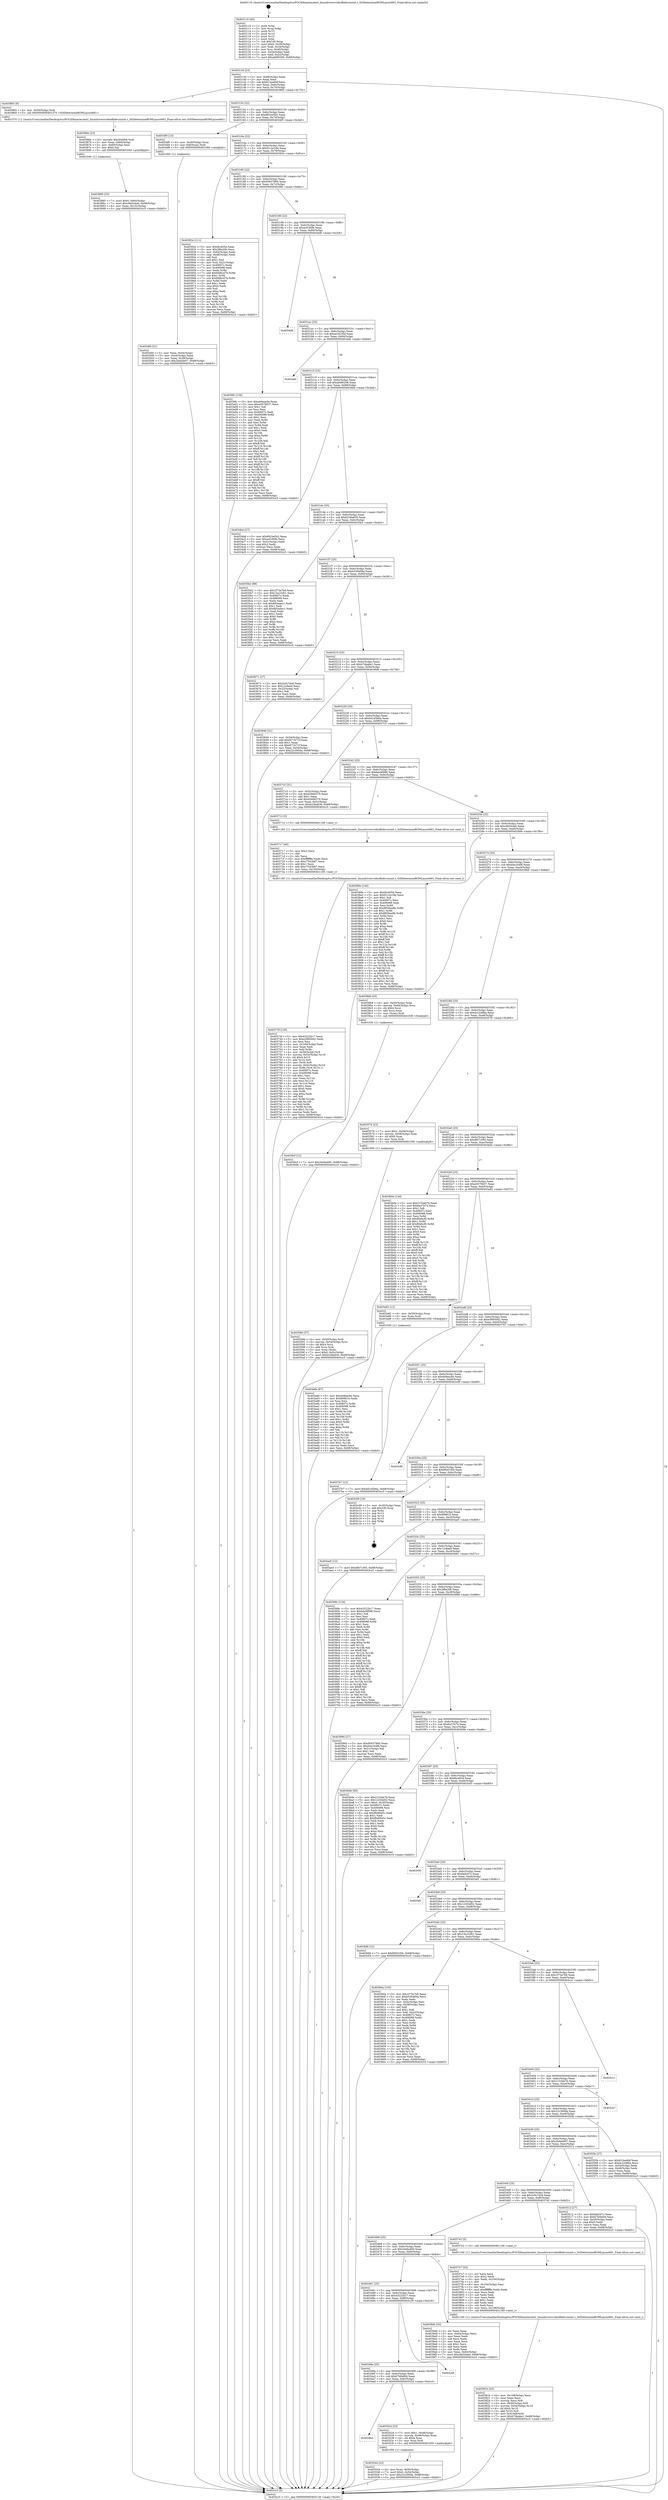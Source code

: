 digraph "0x403110" {
  label = "0x403110 (/mnt/c/Users/mathe/Desktop/tcc/POCII/binaries/extr_linuxdriversvideofbdevsisinit.c_SiSDetermineROMLayout661_Final-ollvm.out::main(0))"
  labelloc = "t"
  node[shape=record]

  Entry [label="",width=0.3,height=0.3,shape=circle,fillcolor=black,style=filled]
  "0x40313d" [label="{
     0x40313d [23]\l
     | [instrs]\l
     &nbsp;&nbsp;0x40313d \<+3\>: mov -0x68(%rbp),%eax\l
     &nbsp;&nbsp;0x403140 \<+2\>: mov %eax,%ecx\l
     &nbsp;&nbsp;0x403142 \<+6\>: sub $0x815ee6bf,%ecx\l
     &nbsp;&nbsp;0x403148 \<+3\>: mov %eax,-0x6c(%rbp)\l
     &nbsp;&nbsp;0x40314b \<+3\>: mov %ecx,-0x70(%rbp)\l
     &nbsp;&nbsp;0x40314e \<+6\>: je 0000000000403865 \<main+0x755\>\l
  }"]
  "0x403865" [label="{
     0x403865 [9]\l
     | [instrs]\l
     &nbsp;&nbsp;0x403865 \<+4\>: mov -0x50(%rbp),%rdi\l
     &nbsp;&nbsp;0x403869 \<+5\>: call 0000000000401570 \<SiSDetermineROMLayout661\>\l
     | [calls]\l
     &nbsp;&nbsp;0x401570 \{1\} (/mnt/c/Users/mathe/Desktop/tcc/POCII/binaries/extr_linuxdriversvideofbdevsisinit.c_SiSDetermineROMLayout661_Final-ollvm.out::SiSDetermineROMLayout661)\l
  }"]
  "0x403154" [label="{
     0x403154 [22]\l
     | [instrs]\l
     &nbsp;&nbsp;0x403154 \<+5\>: jmp 0000000000403159 \<main+0x49\>\l
     &nbsp;&nbsp;0x403159 \<+3\>: mov -0x6c(%rbp),%eax\l
     &nbsp;&nbsp;0x40315c \<+5\>: sub $0x891be5b2,%eax\l
     &nbsp;&nbsp;0x403161 \<+3\>: mov %eax,-0x74(%rbp)\l
     &nbsp;&nbsp;0x403164 \<+6\>: je 00000000004034f0 \<main+0x3e0\>\l
  }"]
  Exit [label="",width=0.3,height=0.3,shape=circle,fillcolor=black,style=filled,peripheries=2]
  "0x4034f0" [label="{
     0x4034f0 [13]\l
     | [instrs]\l
     &nbsp;&nbsp;0x4034f0 \<+4\>: mov -0x40(%rbp),%rax\l
     &nbsp;&nbsp;0x4034f4 \<+4\>: mov 0x8(%rax),%rdi\l
     &nbsp;&nbsp;0x4034f8 \<+5\>: call 0000000000401060 \<atoi@plt\>\l
     | [calls]\l
     &nbsp;&nbsp;0x401060 \{1\} (unknown)\l
  }"]
  "0x40316a" [label="{
     0x40316a [22]\l
     | [instrs]\l
     &nbsp;&nbsp;0x40316a \<+5\>: jmp 000000000040316f \<main+0x5f\>\l
     &nbsp;&nbsp;0x40316f \<+3\>: mov -0x6c(%rbp),%eax\l
     &nbsp;&nbsp;0x403172 \<+5\>: sub $0x91c2e18d,%eax\l
     &nbsp;&nbsp;0x403177 \<+3\>: mov %eax,-0x78(%rbp)\l
     &nbsp;&nbsp;0x40317a \<+6\>: je 000000000040392e \<main+0x81e\>\l
  }"]
  "0x403a8e" [label="{
     0x403a8e [87]\l
     | [instrs]\l
     &nbsp;&nbsp;0x403a8e \<+5\>: mov $0xeb9eac6e,%ecx\l
     &nbsp;&nbsp;0x403a93 \<+5\>: mov $0x89881b,%edx\l
     &nbsp;&nbsp;0x403a98 \<+2\>: xor %esi,%esi\l
     &nbsp;&nbsp;0x403a9a \<+8\>: mov 0x40607c,%r8d\l
     &nbsp;&nbsp;0x403aa2 \<+8\>: mov 0x406088,%r9d\l
     &nbsp;&nbsp;0x403aaa \<+3\>: sub $0x1,%esi\l
     &nbsp;&nbsp;0x403aad \<+3\>: mov %r8d,%r10d\l
     &nbsp;&nbsp;0x403ab0 \<+3\>: add %esi,%r10d\l
     &nbsp;&nbsp;0x403ab3 \<+4\>: imul %r10d,%r8d\l
     &nbsp;&nbsp;0x403ab7 \<+4\>: and $0x1,%r8d\l
     &nbsp;&nbsp;0x403abb \<+4\>: cmp $0x0,%r8d\l
     &nbsp;&nbsp;0x403abf \<+4\>: sete %r11b\l
     &nbsp;&nbsp;0x403ac3 \<+4\>: cmp $0xa,%r9d\l
     &nbsp;&nbsp;0x403ac7 \<+3\>: setl %bl\l
     &nbsp;&nbsp;0x403aca \<+3\>: mov %r11b,%r14b\l
     &nbsp;&nbsp;0x403acd \<+3\>: and %bl,%r14b\l
     &nbsp;&nbsp;0x403ad0 \<+3\>: xor %bl,%r11b\l
     &nbsp;&nbsp;0x403ad3 \<+3\>: or %r11b,%r14b\l
     &nbsp;&nbsp;0x403ad6 \<+4\>: test $0x1,%r14b\l
     &nbsp;&nbsp;0x403ada \<+3\>: cmovne %edx,%ecx\l
     &nbsp;&nbsp;0x403add \<+3\>: mov %ecx,-0x68(%rbp)\l
     &nbsp;&nbsp;0x403ae0 \<+5\>: jmp 0000000000403cc5 \<main+0xbb5\>\l
  }"]
  "0x40392e" [label="{
     0x40392e [111]\l
     | [instrs]\l
     &nbsp;&nbsp;0x40392e \<+5\>: mov $0xf4c405d,%eax\l
     &nbsp;&nbsp;0x403933 \<+5\>: mov $0x2f6e20b,%ecx\l
     &nbsp;&nbsp;0x403938 \<+3\>: mov -0x64(%rbp),%edx\l
     &nbsp;&nbsp;0x40393b \<+3\>: cmp -0x48(%rbp),%edx\l
     &nbsp;&nbsp;0x40393e \<+4\>: setl %sil\l
     &nbsp;&nbsp;0x403942 \<+4\>: and $0x1,%sil\l
     &nbsp;&nbsp;0x403946 \<+4\>: mov %sil,-0x21(%rbp)\l
     &nbsp;&nbsp;0x40394a \<+7\>: mov 0x40607c,%edx\l
     &nbsp;&nbsp;0x403951 \<+7\>: mov 0x406088,%edi\l
     &nbsp;&nbsp;0x403958 \<+3\>: mov %edx,%r8d\l
     &nbsp;&nbsp;0x40395b \<+7\>: add $0x84fbcd7b,%r8d\l
     &nbsp;&nbsp;0x403962 \<+4\>: sub $0x1,%r8d\l
     &nbsp;&nbsp;0x403966 \<+7\>: sub $0x84fbcd7b,%r8d\l
     &nbsp;&nbsp;0x40396d \<+4\>: imul %r8d,%edx\l
     &nbsp;&nbsp;0x403971 \<+3\>: and $0x1,%edx\l
     &nbsp;&nbsp;0x403974 \<+3\>: cmp $0x0,%edx\l
     &nbsp;&nbsp;0x403977 \<+4\>: sete %sil\l
     &nbsp;&nbsp;0x40397b \<+3\>: cmp $0xa,%edi\l
     &nbsp;&nbsp;0x40397e \<+4\>: setl %r9b\l
     &nbsp;&nbsp;0x403982 \<+3\>: mov %sil,%r10b\l
     &nbsp;&nbsp;0x403985 \<+3\>: and %r9b,%r10b\l
     &nbsp;&nbsp;0x403988 \<+3\>: xor %r9b,%sil\l
     &nbsp;&nbsp;0x40398b \<+3\>: or %sil,%r10b\l
     &nbsp;&nbsp;0x40398e \<+4\>: test $0x1,%r10b\l
     &nbsp;&nbsp;0x403992 \<+3\>: cmovne %ecx,%eax\l
     &nbsp;&nbsp;0x403995 \<+3\>: mov %eax,-0x68(%rbp)\l
     &nbsp;&nbsp;0x403998 \<+5\>: jmp 0000000000403cc5 \<main+0xbb5\>\l
  }"]
  "0x403180" [label="{
     0x403180 [22]\l
     | [instrs]\l
     &nbsp;&nbsp;0x403180 \<+5\>: jmp 0000000000403185 \<main+0x75\>\l
     &nbsp;&nbsp;0x403185 \<+3\>: mov -0x6c(%rbp),%eax\l
     &nbsp;&nbsp;0x403188 \<+5\>: sub $0x95637860,%eax\l
     &nbsp;&nbsp;0x40318d \<+3\>: mov %eax,-0x7c(%rbp)\l
     &nbsp;&nbsp;0x403190 \<+6\>: je 00000000004039fc \<main+0x8ec\>\l
  }"]
  "0x4039cf" [label="{
     0x4039cf [12]\l
     | [instrs]\l
     &nbsp;&nbsp;0x4039cf \<+7\>: movl $0x34e6a400,-0x68(%rbp)\l
     &nbsp;&nbsp;0x4039d6 \<+5\>: jmp 0000000000403cc5 \<main+0xbb5\>\l
  }"]
  "0x4039fc" [label="{
     0x4039fc [134]\l
     | [instrs]\l
     &nbsp;&nbsp;0x4039fc \<+5\>: mov $0xeb9eac6e,%eax\l
     &nbsp;&nbsp;0x403a01 \<+5\>: mov $0xe0578637,%ecx\l
     &nbsp;&nbsp;0x403a06 \<+2\>: mov $0x1,%dl\l
     &nbsp;&nbsp;0x403a08 \<+2\>: xor %esi,%esi\l
     &nbsp;&nbsp;0x403a0a \<+7\>: mov 0x40607c,%edi\l
     &nbsp;&nbsp;0x403a11 \<+8\>: mov 0x406088,%r8d\l
     &nbsp;&nbsp;0x403a19 \<+3\>: sub $0x1,%esi\l
     &nbsp;&nbsp;0x403a1c \<+3\>: mov %edi,%r9d\l
     &nbsp;&nbsp;0x403a1f \<+3\>: add %esi,%r9d\l
     &nbsp;&nbsp;0x403a22 \<+4\>: imul %r9d,%edi\l
     &nbsp;&nbsp;0x403a26 \<+3\>: and $0x1,%edi\l
     &nbsp;&nbsp;0x403a29 \<+3\>: cmp $0x0,%edi\l
     &nbsp;&nbsp;0x403a2c \<+4\>: sete %r10b\l
     &nbsp;&nbsp;0x403a30 \<+4\>: cmp $0xa,%r8d\l
     &nbsp;&nbsp;0x403a34 \<+4\>: setl %r11b\l
     &nbsp;&nbsp;0x403a38 \<+3\>: mov %r10b,%bl\l
     &nbsp;&nbsp;0x403a3b \<+3\>: xor $0xff,%bl\l
     &nbsp;&nbsp;0x403a3e \<+3\>: mov %r11b,%r14b\l
     &nbsp;&nbsp;0x403a41 \<+4\>: xor $0xff,%r14b\l
     &nbsp;&nbsp;0x403a45 \<+3\>: xor $0x1,%dl\l
     &nbsp;&nbsp;0x403a48 \<+3\>: mov %bl,%r15b\l
     &nbsp;&nbsp;0x403a4b \<+4\>: and $0xff,%r15b\l
     &nbsp;&nbsp;0x403a4f \<+3\>: and %dl,%r10b\l
     &nbsp;&nbsp;0x403a52 \<+3\>: mov %r14b,%r12b\l
     &nbsp;&nbsp;0x403a55 \<+4\>: and $0xff,%r12b\l
     &nbsp;&nbsp;0x403a59 \<+3\>: and %dl,%r11b\l
     &nbsp;&nbsp;0x403a5c \<+3\>: or %r10b,%r15b\l
     &nbsp;&nbsp;0x403a5f \<+3\>: or %r11b,%r12b\l
     &nbsp;&nbsp;0x403a62 \<+3\>: xor %r12b,%r15b\l
     &nbsp;&nbsp;0x403a65 \<+3\>: or %r14b,%bl\l
     &nbsp;&nbsp;0x403a68 \<+3\>: xor $0xff,%bl\l
     &nbsp;&nbsp;0x403a6b \<+3\>: or $0x1,%dl\l
     &nbsp;&nbsp;0x403a6e \<+2\>: and %dl,%bl\l
     &nbsp;&nbsp;0x403a70 \<+3\>: or %bl,%r15b\l
     &nbsp;&nbsp;0x403a73 \<+4\>: test $0x1,%r15b\l
     &nbsp;&nbsp;0x403a77 \<+3\>: cmovne %ecx,%eax\l
     &nbsp;&nbsp;0x403a7a \<+3\>: mov %eax,-0x68(%rbp)\l
     &nbsp;&nbsp;0x403a7d \<+5\>: jmp 0000000000403cc5 \<main+0xbb5\>\l
  }"]
  "0x403196" [label="{
     0x403196 [22]\l
     | [instrs]\l
     &nbsp;&nbsp;0x403196 \<+5\>: jmp 000000000040319b \<main+0x8b\>\l
     &nbsp;&nbsp;0x40319b \<+3\>: mov -0x6c(%rbp),%eax\l
     &nbsp;&nbsp;0x40319e \<+5\>: sub $0xacf180fe,%eax\l
     &nbsp;&nbsp;0x4031a3 \<+3\>: mov %eax,-0x80(%rbp)\l
     &nbsp;&nbsp;0x4031a6 \<+6\>: je 00000000004034d8 \<main+0x3c8\>\l
  }"]
  "0x403885" [label="{
     0x403885 [25]\l
     | [instrs]\l
     &nbsp;&nbsp;0x403885 \<+7\>: movl $0x0,-0x64(%rbp)\l
     &nbsp;&nbsp;0x40388c \<+7\>: movl $0xc6b544a0,-0x68(%rbp)\l
     &nbsp;&nbsp;0x403893 \<+6\>: mov %eax,-0x10c(%rbp)\l
     &nbsp;&nbsp;0x403899 \<+5\>: jmp 0000000000403cc5 \<main+0xbb5\>\l
  }"]
  "0x4034d8" [label="{
     0x4034d8\l
  }", style=dashed]
  "0x4031ac" [label="{
     0x4031ac [25]\l
     | [instrs]\l
     &nbsp;&nbsp;0x4031ac \<+5\>: jmp 00000000004031b1 \<main+0xa1\>\l
     &nbsp;&nbsp;0x4031b1 \<+3\>: mov -0x6c(%rbp),%eax\l
     &nbsp;&nbsp;0x4031b4 \<+5\>: sub $0xae3525bf,%eax\l
     &nbsp;&nbsp;0x4031b9 \<+6\>: mov %eax,-0x84(%rbp)\l
     &nbsp;&nbsp;0x4031bf \<+6\>: je 0000000000403afd \<main+0x9ed\>\l
  }"]
  "0x40386e" [label="{
     0x40386e [23]\l
     | [instrs]\l
     &nbsp;&nbsp;0x40386e \<+10\>: movabs $0x4040b6,%rdi\l
     &nbsp;&nbsp;0x403878 \<+3\>: mov %eax,-0x60(%rbp)\l
     &nbsp;&nbsp;0x40387b \<+3\>: mov -0x60(%rbp),%esi\l
     &nbsp;&nbsp;0x40387e \<+2\>: mov $0x0,%al\l
     &nbsp;&nbsp;0x403880 \<+5\>: call 0000000000401040 \<printf@plt\>\l
     | [calls]\l
     &nbsp;&nbsp;0x401040 \{1\} (unknown)\l
  }"]
  "0x403afd" [label="{
     0x403afd\l
  }", style=dashed]
  "0x4031c5" [label="{
     0x4031c5 [25]\l
     | [instrs]\l
     &nbsp;&nbsp;0x4031c5 \<+5\>: jmp 00000000004031ca \<main+0xba\>\l
     &nbsp;&nbsp;0x4031ca \<+3\>: mov -0x6c(%rbp),%eax\l
     &nbsp;&nbsp;0x4031cd \<+5\>: sub $0xaf490206,%eax\l
     &nbsp;&nbsp;0x4031d2 \<+6\>: mov %eax,-0x88(%rbp)\l
     &nbsp;&nbsp;0x4031d8 \<+6\>: je 00000000004034bd \<main+0x3ad\>\l
  }"]
  "0x40381b" [label="{
     0x40381b [43]\l
     | [instrs]\l
     &nbsp;&nbsp;0x40381b \<+6\>: mov -0x108(%rbp),%ecx\l
     &nbsp;&nbsp;0x403821 \<+3\>: imul %eax,%ecx\l
     &nbsp;&nbsp;0x403824 \<+3\>: movslq %ecx,%r8\l
     &nbsp;&nbsp;0x403827 \<+4\>: mov -0x50(%rbp),%r9\l
     &nbsp;&nbsp;0x40382b \<+4\>: movslq -0x54(%rbp),%r10\l
     &nbsp;&nbsp;0x40382f \<+4\>: shl $0x4,%r10\l
     &nbsp;&nbsp;0x403833 \<+3\>: add %r10,%r9\l
     &nbsp;&nbsp;0x403836 \<+4\>: mov %r8,0x8(%r9)\l
     &nbsp;&nbsp;0x40383a \<+7\>: movl $0xb74babe1,-0x68(%rbp)\l
     &nbsp;&nbsp;0x403841 \<+5\>: jmp 0000000000403cc5 \<main+0xbb5\>\l
  }"]
  "0x4034bd" [label="{
     0x4034bd [27]\l
     | [instrs]\l
     &nbsp;&nbsp;0x4034bd \<+5\>: mov $0x891be5b2,%eax\l
     &nbsp;&nbsp;0x4034c2 \<+5\>: mov $0xacf180fe,%ecx\l
     &nbsp;&nbsp;0x4034c7 \<+3\>: mov -0x2c(%rbp),%edx\l
     &nbsp;&nbsp;0x4034ca \<+3\>: cmp $0x2,%edx\l
     &nbsp;&nbsp;0x4034cd \<+3\>: cmovne %ecx,%eax\l
     &nbsp;&nbsp;0x4034d0 \<+3\>: mov %eax,-0x68(%rbp)\l
     &nbsp;&nbsp;0x4034d3 \<+5\>: jmp 0000000000403cc5 \<main+0xbb5\>\l
  }"]
  "0x4031de" [label="{
     0x4031de [25]\l
     | [instrs]\l
     &nbsp;&nbsp;0x4031de \<+5\>: jmp 00000000004031e3 \<main+0xd3\>\l
     &nbsp;&nbsp;0x4031e3 \<+3\>: mov -0x6c(%rbp),%eax\l
     &nbsp;&nbsp;0x4031e6 \<+5\>: sub $0xb236a630,%eax\l
     &nbsp;&nbsp;0x4031eb \<+6\>: mov %eax,-0x8c(%rbp)\l
     &nbsp;&nbsp;0x4031f1 \<+6\>: je 00000000004035b2 \<main+0x4a2\>\l
  }"]
  "0x403cc5" [label="{
     0x403cc5 [5]\l
     | [instrs]\l
     &nbsp;&nbsp;0x403cc5 \<+5\>: jmp 000000000040313d \<main+0x2d\>\l
  }"]
  "0x403110" [label="{
     0x403110 [45]\l
     | [instrs]\l
     &nbsp;&nbsp;0x403110 \<+1\>: push %rbp\l
     &nbsp;&nbsp;0x403111 \<+3\>: mov %rsp,%rbp\l
     &nbsp;&nbsp;0x403114 \<+2\>: push %r15\l
     &nbsp;&nbsp;0x403116 \<+2\>: push %r14\l
     &nbsp;&nbsp;0x403118 \<+2\>: push %r12\l
     &nbsp;&nbsp;0x40311a \<+1\>: push %rbx\l
     &nbsp;&nbsp;0x40311b \<+7\>: sub $0x100,%rsp\l
     &nbsp;&nbsp;0x403122 \<+7\>: movl $0x0,-0x30(%rbp)\l
     &nbsp;&nbsp;0x403129 \<+3\>: mov %edi,-0x34(%rbp)\l
     &nbsp;&nbsp;0x40312c \<+4\>: mov %rsi,-0x40(%rbp)\l
     &nbsp;&nbsp;0x403130 \<+3\>: mov -0x34(%rbp),%edi\l
     &nbsp;&nbsp;0x403133 \<+3\>: mov %edi,-0x2c(%rbp)\l
     &nbsp;&nbsp;0x403136 \<+7\>: movl $0xaf490206,-0x68(%rbp)\l
  }"]
  "0x4034fd" [label="{
     0x4034fd [21]\l
     | [instrs]\l
     &nbsp;&nbsp;0x4034fd \<+3\>: mov %eax,-0x44(%rbp)\l
     &nbsp;&nbsp;0x403500 \<+3\>: mov -0x44(%rbp),%eax\l
     &nbsp;&nbsp;0x403503 \<+3\>: mov %eax,-0x28(%rbp)\l
     &nbsp;&nbsp;0x403506 \<+7\>: movl $0x2bda4b07,-0x68(%rbp)\l
     &nbsp;&nbsp;0x40350d \<+5\>: jmp 0000000000403cc5 \<main+0xbb5\>\l
  }"]
  "0x4037e7" [label="{
     0x4037e7 [52]\l
     | [instrs]\l
     &nbsp;&nbsp;0x4037e7 \<+2\>: xor %ecx,%ecx\l
     &nbsp;&nbsp;0x4037e9 \<+5\>: mov $0x2,%edx\l
     &nbsp;&nbsp;0x4037ee \<+6\>: mov %edx,-0x104(%rbp)\l
     &nbsp;&nbsp;0x4037f4 \<+1\>: cltd\l
     &nbsp;&nbsp;0x4037f5 \<+6\>: mov -0x104(%rbp),%esi\l
     &nbsp;&nbsp;0x4037fb \<+2\>: idiv %esi\l
     &nbsp;&nbsp;0x4037fd \<+6\>: imul $0xfffffffe,%edx,%edx\l
     &nbsp;&nbsp;0x403803 \<+2\>: mov %ecx,%edi\l
     &nbsp;&nbsp;0x403805 \<+2\>: sub %edx,%edi\l
     &nbsp;&nbsp;0x403807 \<+2\>: mov %ecx,%edx\l
     &nbsp;&nbsp;0x403809 \<+3\>: sub $0x1,%edx\l
     &nbsp;&nbsp;0x40380c \<+2\>: add %edx,%edi\l
     &nbsp;&nbsp;0x40380e \<+2\>: sub %edi,%ecx\l
     &nbsp;&nbsp;0x403810 \<+6\>: mov %ecx,-0x108(%rbp)\l
     &nbsp;&nbsp;0x403816 \<+5\>: call 0000000000401160 \<next_i\>\l
     | [calls]\l
     &nbsp;&nbsp;0x401160 \{1\} (/mnt/c/Users/mathe/Desktop/tcc/POCII/binaries/extr_linuxdriversvideofbdevsisinit.c_SiSDetermineROMLayout661_Final-ollvm.out::next_i)\l
  }"]
  "0x4035b2" [label="{
     0x4035b2 [88]\l
     | [instrs]\l
     &nbsp;&nbsp;0x4035b2 \<+5\>: mov $0x1f73a7b9,%eax\l
     &nbsp;&nbsp;0x4035b7 \<+5\>: mov $0x15a103b1,%ecx\l
     &nbsp;&nbsp;0x4035bc \<+7\>: mov 0x40607c,%edx\l
     &nbsp;&nbsp;0x4035c3 \<+7\>: mov 0x406088,%esi\l
     &nbsp;&nbsp;0x4035ca \<+2\>: mov %edx,%edi\l
     &nbsp;&nbsp;0x4035cc \<+6\>: sub $0x8d3adec1,%edi\l
     &nbsp;&nbsp;0x4035d2 \<+3\>: sub $0x1,%edi\l
     &nbsp;&nbsp;0x4035d5 \<+6\>: add $0x8d3adec1,%edi\l
     &nbsp;&nbsp;0x4035db \<+3\>: imul %edi,%edx\l
     &nbsp;&nbsp;0x4035de \<+3\>: and $0x1,%edx\l
     &nbsp;&nbsp;0x4035e1 \<+3\>: cmp $0x0,%edx\l
     &nbsp;&nbsp;0x4035e4 \<+4\>: sete %r8b\l
     &nbsp;&nbsp;0x4035e8 \<+3\>: cmp $0xa,%esi\l
     &nbsp;&nbsp;0x4035eb \<+4\>: setl %r9b\l
     &nbsp;&nbsp;0x4035ef \<+3\>: mov %r8b,%r10b\l
     &nbsp;&nbsp;0x4035f2 \<+3\>: and %r9b,%r10b\l
     &nbsp;&nbsp;0x4035f5 \<+3\>: xor %r9b,%r8b\l
     &nbsp;&nbsp;0x4035f8 \<+3\>: or %r8b,%r10b\l
     &nbsp;&nbsp;0x4035fb \<+4\>: test $0x1,%r10b\l
     &nbsp;&nbsp;0x4035ff \<+3\>: cmovne %ecx,%eax\l
     &nbsp;&nbsp;0x403602 \<+3\>: mov %eax,-0x68(%rbp)\l
     &nbsp;&nbsp;0x403605 \<+5\>: jmp 0000000000403cc5 \<main+0xbb5\>\l
  }"]
  "0x4031f7" [label="{
     0x4031f7 [25]\l
     | [instrs]\l
     &nbsp;&nbsp;0x4031f7 \<+5\>: jmp 00000000004031fc \<main+0xec\>\l
     &nbsp;&nbsp;0x4031fc \<+3\>: mov -0x6c(%rbp),%eax\l
     &nbsp;&nbsp;0x4031ff \<+5\>: sub $0xb539469a,%eax\l
     &nbsp;&nbsp;0x403204 \<+6\>: mov %eax,-0x90(%rbp)\l
     &nbsp;&nbsp;0x40320a \<+6\>: je 0000000000403671 \<main+0x561\>\l
  }"]
  "0x40373f" [label="{
     0x40373f [120]\l
     | [instrs]\l
     &nbsp;&nbsp;0x40373f \<+5\>: mov $0x43222b17,%ecx\l
     &nbsp;&nbsp;0x403744 \<+5\>: mov $0xe39930d2,%edx\l
     &nbsp;&nbsp;0x403749 \<+2\>: xor %esi,%esi\l
     &nbsp;&nbsp;0x40374b \<+6\>: mov -0x100(%rbp),%edi\l
     &nbsp;&nbsp;0x403751 \<+3\>: imul %eax,%edi\l
     &nbsp;&nbsp;0x403754 \<+3\>: mov %dil,%r8b\l
     &nbsp;&nbsp;0x403757 \<+4\>: mov -0x50(%rbp),%r9\l
     &nbsp;&nbsp;0x40375b \<+4\>: movslq -0x54(%rbp),%r10\l
     &nbsp;&nbsp;0x40375f \<+4\>: shl $0x4,%r10\l
     &nbsp;&nbsp;0x403763 \<+3\>: add %r10,%r9\l
     &nbsp;&nbsp;0x403766 \<+3\>: mov (%r9),%r9\l
     &nbsp;&nbsp;0x403769 \<+4\>: movslq -0x5c(%rbp),%r10\l
     &nbsp;&nbsp;0x40376d \<+4\>: mov %r8b,(%r9,%r10,1)\l
     &nbsp;&nbsp;0x403771 \<+7\>: mov 0x40607c,%eax\l
     &nbsp;&nbsp;0x403778 \<+7\>: mov 0x406088,%edi\l
     &nbsp;&nbsp;0x40377f \<+3\>: sub $0x1,%esi\l
     &nbsp;&nbsp;0x403782 \<+3\>: mov %eax,%r11d\l
     &nbsp;&nbsp;0x403785 \<+3\>: add %esi,%r11d\l
     &nbsp;&nbsp;0x403788 \<+4\>: imul %r11d,%eax\l
     &nbsp;&nbsp;0x40378c \<+3\>: and $0x1,%eax\l
     &nbsp;&nbsp;0x40378f \<+3\>: cmp $0x0,%eax\l
     &nbsp;&nbsp;0x403792 \<+4\>: sete %r8b\l
     &nbsp;&nbsp;0x403796 \<+3\>: cmp $0xa,%edi\l
     &nbsp;&nbsp;0x403799 \<+3\>: setl %bl\l
     &nbsp;&nbsp;0x40379c \<+3\>: mov %r8b,%r14b\l
     &nbsp;&nbsp;0x40379f \<+3\>: and %bl,%r14b\l
     &nbsp;&nbsp;0x4037a2 \<+3\>: xor %bl,%r8b\l
     &nbsp;&nbsp;0x4037a5 \<+3\>: or %r8b,%r14b\l
     &nbsp;&nbsp;0x4037a8 \<+4\>: test $0x1,%r14b\l
     &nbsp;&nbsp;0x4037ac \<+3\>: cmovne %edx,%ecx\l
     &nbsp;&nbsp;0x4037af \<+3\>: mov %ecx,-0x68(%rbp)\l
     &nbsp;&nbsp;0x4037b2 \<+5\>: jmp 0000000000403cc5 \<main+0xbb5\>\l
  }"]
  "0x403671" [label="{
     0x403671 [27]\l
     | [instrs]\l
     &nbsp;&nbsp;0x403671 \<+5\>: mov $0x2c0c7dc6,%eax\l
     &nbsp;&nbsp;0x403676 \<+5\>: mov $0x12c8ea0,%ecx\l
     &nbsp;&nbsp;0x40367b \<+3\>: mov -0x22(%rbp),%dl\l
     &nbsp;&nbsp;0x40367e \<+3\>: test $0x1,%dl\l
     &nbsp;&nbsp;0x403681 \<+3\>: cmovne %ecx,%eax\l
     &nbsp;&nbsp;0x403684 \<+3\>: mov %eax,-0x68(%rbp)\l
     &nbsp;&nbsp;0x403687 \<+5\>: jmp 0000000000403cc5 \<main+0xbb5\>\l
  }"]
  "0x403210" [label="{
     0x403210 [25]\l
     | [instrs]\l
     &nbsp;&nbsp;0x403210 \<+5\>: jmp 0000000000403215 \<main+0x105\>\l
     &nbsp;&nbsp;0x403215 \<+3\>: mov -0x6c(%rbp),%eax\l
     &nbsp;&nbsp;0x403218 \<+5\>: sub $0xb74babe1,%eax\l
     &nbsp;&nbsp;0x40321d \<+6\>: mov %eax,-0x94(%rbp)\l
     &nbsp;&nbsp;0x403223 \<+6\>: je 0000000000403846 \<main+0x736\>\l
  }"]
  "0x403717" [label="{
     0x403717 [40]\l
     | [instrs]\l
     &nbsp;&nbsp;0x403717 \<+5\>: mov $0x2,%ecx\l
     &nbsp;&nbsp;0x40371c \<+1\>: cltd\l
     &nbsp;&nbsp;0x40371d \<+2\>: idiv %ecx\l
     &nbsp;&nbsp;0x40371f \<+6\>: imul $0xfffffffe,%edx,%ecx\l
     &nbsp;&nbsp;0x403725 \<+6\>: sub $0xc7543b87,%ecx\l
     &nbsp;&nbsp;0x40372b \<+3\>: add $0x1,%ecx\l
     &nbsp;&nbsp;0x40372e \<+6\>: add $0xc7543b87,%ecx\l
     &nbsp;&nbsp;0x403734 \<+6\>: mov %ecx,-0x100(%rbp)\l
     &nbsp;&nbsp;0x40373a \<+5\>: call 0000000000401160 \<next_i\>\l
     | [calls]\l
     &nbsp;&nbsp;0x401160 \{1\} (/mnt/c/Users/mathe/Desktop/tcc/POCII/binaries/extr_linuxdriversvideofbdevsisinit.c_SiSDetermineROMLayout661_Final-ollvm.out::next_i)\l
  }"]
  "0x403846" [label="{
     0x403846 [31]\l
     | [instrs]\l
     &nbsp;&nbsp;0x403846 \<+3\>: mov -0x54(%rbp),%eax\l
     &nbsp;&nbsp;0x403849 \<+5\>: add $0xf471b71f,%eax\l
     &nbsp;&nbsp;0x40384e \<+3\>: add $0x1,%eax\l
     &nbsp;&nbsp;0x403851 \<+5\>: sub $0xf471b71f,%eax\l
     &nbsp;&nbsp;0x403856 \<+3\>: mov %eax,-0x54(%rbp)\l
     &nbsp;&nbsp;0x403859 \<+7\>: movl $0x22c300da,-0x68(%rbp)\l
     &nbsp;&nbsp;0x403860 \<+5\>: jmp 0000000000403cc5 \<main+0xbb5\>\l
  }"]
  "0x403229" [label="{
     0x403229 [25]\l
     | [instrs]\l
     &nbsp;&nbsp;0x403229 \<+5\>: jmp 000000000040322e \<main+0x11e\>\l
     &nbsp;&nbsp;0x40322e \<+3\>: mov -0x6c(%rbp),%eax\l
     &nbsp;&nbsp;0x403231 \<+5\>: sub $0xbd1d5b6a,%eax\l
     &nbsp;&nbsp;0x403236 \<+6\>: mov %eax,-0x98(%rbp)\l
     &nbsp;&nbsp;0x40323c \<+6\>: je 00000000004037c3 \<main+0x6b3\>\l
  }"]
  "0x40358d" [label="{
     0x40358d [37]\l
     | [instrs]\l
     &nbsp;&nbsp;0x40358d \<+4\>: mov -0x50(%rbp),%rdi\l
     &nbsp;&nbsp;0x403591 \<+4\>: movslq -0x54(%rbp),%rcx\l
     &nbsp;&nbsp;0x403595 \<+4\>: shl $0x4,%rcx\l
     &nbsp;&nbsp;0x403599 \<+3\>: add %rcx,%rdi\l
     &nbsp;&nbsp;0x40359c \<+3\>: mov %rax,(%rdi)\l
     &nbsp;&nbsp;0x40359f \<+7\>: movl $0x0,-0x5c(%rbp)\l
     &nbsp;&nbsp;0x4035a6 \<+7\>: movl $0xb236a630,-0x68(%rbp)\l
     &nbsp;&nbsp;0x4035ad \<+5\>: jmp 0000000000403cc5 \<main+0xbb5\>\l
  }"]
  "0x4037c3" [label="{
     0x4037c3 [31]\l
     | [instrs]\l
     &nbsp;&nbsp;0x4037c3 \<+3\>: mov -0x5c(%rbp),%eax\l
     &nbsp;&nbsp;0x4037c6 \<+5\>: sub $0xd2686379,%eax\l
     &nbsp;&nbsp;0x4037cb \<+3\>: add $0x1,%eax\l
     &nbsp;&nbsp;0x4037ce \<+5\>: add $0xd2686379,%eax\l
     &nbsp;&nbsp;0x4037d3 \<+3\>: mov %eax,-0x5c(%rbp)\l
     &nbsp;&nbsp;0x4037d6 \<+7\>: movl $0xb236a630,-0x68(%rbp)\l
     &nbsp;&nbsp;0x4037dd \<+5\>: jmp 0000000000403cc5 \<main+0xbb5\>\l
  }"]
  "0x403242" [label="{
     0x403242 [25]\l
     | [instrs]\l
     &nbsp;&nbsp;0x403242 \<+5\>: jmp 0000000000403247 \<main+0x137\>\l
     &nbsp;&nbsp;0x403247 \<+3\>: mov -0x6c(%rbp),%eax\l
     &nbsp;&nbsp;0x40324a \<+5\>: sub $0xbdc6f096,%eax\l
     &nbsp;&nbsp;0x40324f \<+6\>: mov %eax,-0x9c(%rbp)\l
     &nbsp;&nbsp;0x403255 \<+6\>: je 0000000000403712 \<main+0x602\>\l
  }"]
  "0x403544" [label="{
     0x403544 [23]\l
     | [instrs]\l
     &nbsp;&nbsp;0x403544 \<+4\>: mov %rax,-0x50(%rbp)\l
     &nbsp;&nbsp;0x403548 \<+7\>: movl $0x0,-0x54(%rbp)\l
     &nbsp;&nbsp;0x40354f \<+7\>: movl $0x22c300da,-0x68(%rbp)\l
     &nbsp;&nbsp;0x403556 \<+5\>: jmp 0000000000403cc5 \<main+0xbb5\>\l
  }"]
  "0x403712" [label="{
     0x403712 [5]\l
     | [instrs]\l
     &nbsp;&nbsp;0x403712 \<+5\>: call 0000000000401160 \<next_i\>\l
     | [calls]\l
     &nbsp;&nbsp;0x401160 \{1\} (/mnt/c/Users/mathe/Desktop/tcc/POCII/binaries/extr_linuxdriversvideofbdevsisinit.c_SiSDetermineROMLayout661_Final-ollvm.out::next_i)\l
  }"]
  "0x40325b" [label="{
     0x40325b [25]\l
     | [instrs]\l
     &nbsp;&nbsp;0x40325b \<+5\>: jmp 0000000000403260 \<main+0x150\>\l
     &nbsp;&nbsp;0x403260 \<+3\>: mov -0x6c(%rbp),%eax\l
     &nbsp;&nbsp;0x403263 \<+5\>: sub $0xc6b544a0,%eax\l
     &nbsp;&nbsp;0x403268 \<+6\>: mov %eax,-0xa0(%rbp)\l
     &nbsp;&nbsp;0x40326e \<+6\>: je 000000000040389e \<main+0x78e\>\l
  }"]
  "0x4034b3" [label="{
     0x4034b3\l
  }", style=dashed]
  "0x40389e" [label="{
     0x40389e [144]\l
     | [instrs]\l
     &nbsp;&nbsp;0x40389e \<+5\>: mov $0xf4c405d,%eax\l
     &nbsp;&nbsp;0x4038a3 \<+5\>: mov $0x91c2e18d,%ecx\l
     &nbsp;&nbsp;0x4038a8 \<+2\>: mov $0x1,%dl\l
     &nbsp;&nbsp;0x4038aa \<+7\>: mov 0x40607c,%esi\l
     &nbsp;&nbsp;0x4038b1 \<+7\>: mov 0x406088,%edi\l
     &nbsp;&nbsp;0x4038b8 \<+3\>: mov %esi,%r8d\l
     &nbsp;&nbsp;0x4038bb \<+7\>: add $0x8856ae8b,%r8d\l
     &nbsp;&nbsp;0x4038c2 \<+4\>: sub $0x1,%r8d\l
     &nbsp;&nbsp;0x4038c6 \<+7\>: sub $0x8856ae8b,%r8d\l
     &nbsp;&nbsp;0x4038cd \<+4\>: imul %r8d,%esi\l
     &nbsp;&nbsp;0x4038d1 \<+3\>: and $0x1,%esi\l
     &nbsp;&nbsp;0x4038d4 \<+3\>: cmp $0x0,%esi\l
     &nbsp;&nbsp;0x4038d7 \<+4\>: sete %r9b\l
     &nbsp;&nbsp;0x4038db \<+3\>: cmp $0xa,%edi\l
     &nbsp;&nbsp;0x4038de \<+4\>: setl %r10b\l
     &nbsp;&nbsp;0x4038e2 \<+3\>: mov %r9b,%r11b\l
     &nbsp;&nbsp;0x4038e5 \<+4\>: xor $0xff,%r11b\l
     &nbsp;&nbsp;0x4038e9 \<+3\>: mov %r10b,%bl\l
     &nbsp;&nbsp;0x4038ec \<+3\>: xor $0xff,%bl\l
     &nbsp;&nbsp;0x4038ef \<+3\>: xor $0x1,%dl\l
     &nbsp;&nbsp;0x4038f2 \<+3\>: mov %r11b,%r14b\l
     &nbsp;&nbsp;0x4038f5 \<+4\>: and $0xff,%r14b\l
     &nbsp;&nbsp;0x4038f9 \<+3\>: and %dl,%r9b\l
     &nbsp;&nbsp;0x4038fc \<+3\>: mov %bl,%r15b\l
     &nbsp;&nbsp;0x4038ff \<+4\>: and $0xff,%r15b\l
     &nbsp;&nbsp;0x403903 \<+3\>: and %dl,%r10b\l
     &nbsp;&nbsp;0x403906 \<+3\>: or %r9b,%r14b\l
     &nbsp;&nbsp;0x403909 \<+3\>: or %r10b,%r15b\l
     &nbsp;&nbsp;0x40390c \<+3\>: xor %r15b,%r14b\l
     &nbsp;&nbsp;0x40390f \<+3\>: or %bl,%r11b\l
     &nbsp;&nbsp;0x403912 \<+4\>: xor $0xff,%r11b\l
     &nbsp;&nbsp;0x403916 \<+3\>: or $0x1,%dl\l
     &nbsp;&nbsp;0x403919 \<+3\>: and %dl,%r11b\l
     &nbsp;&nbsp;0x40391c \<+3\>: or %r11b,%r14b\l
     &nbsp;&nbsp;0x40391f \<+4\>: test $0x1,%r14b\l
     &nbsp;&nbsp;0x403923 \<+3\>: cmovne %ecx,%eax\l
     &nbsp;&nbsp;0x403926 \<+3\>: mov %eax,-0x68(%rbp)\l
     &nbsp;&nbsp;0x403929 \<+5\>: jmp 0000000000403cc5 \<main+0xbb5\>\l
  }"]
  "0x403274" [label="{
     0x403274 [25]\l
     | [instrs]\l
     &nbsp;&nbsp;0x403274 \<+5\>: jmp 0000000000403279 \<main+0x169\>\l
     &nbsp;&nbsp;0x403279 \<+3\>: mov -0x6c(%rbp),%eax\l
     &nbsp;&nbsp;0x40327c \<+5\>: sub $0xd4a164f6,%eax\l
     &nbsp;&nbsp;0x403281 \<+6\>: mov %eax,-0xa4(%rbp)\l
     &nbsp;&nbsp;0x403287 \<+6\>: je 00000000004039b8 \<main+0x8a8\>\l
  }"]
  "0x40352d" [label="{
     0x40352d [23]\l
     | [instrs]\l
     &nbsp;&nbsp;0x40352d \<+7\>: movl $0x1,-0x48(%rbp)\l
     &nbsp;&nbsp;0x403534 \<+4\>: movslq -0x48(%rbp),%rax\l
     &nbsp;&nbsp;0x403538 \<+4\>: shl $0x4,%rax\l
     &nbsp;&nbsp;0x40353c \<+3\>: mov %rax,%rdi\l
     &nbsp;&nbsp;0x40353f \<+5\>: call 0000000000401050 \<malloc@plt\>\l
     | [calls]\l
     &nbsp;&nbsp;0x401050 \{1\} (unknown)\l
  }"]
  "0x4039b8" [label="{
     0x4039b8 [23]\l
     | [instrs]\l
     &nbsp;&nbsp;0x4039b8 \<+4\>: mov -0x50(%rbp),%rax\l
     &nbsp;&nbsp;0x4039bc \<+4\>: movslq -0x64(%rbp),%rcx\l
     &nbsp;&nbsp;0x4039c0 \<+4\>: shl $0x4,%rcx\l
     &nbsp;&nbsp;0x4039c4 \<+3\>: add %rcx,%rax\l
     &nbsp;&nbsp;0x4039c7 \<+3\>: mov (%rax),%rdi\l
     &nbsp;&nbsp;0x4039ca \<+5\>: call 0000000000401030 \<free@plt\>\l
     | [calls]\l
     &nbsp;&nbsp;0x401030 \{1\} (unknown)\l
  }"]
  "0x40328d" [label="{
     0x40328d [25]\l
     | [instrs]\l
     &nbsp;&nbsp;0x40328d \<+5\>: jmp 0000000000403292 \<main+0x182\>\l
     &nbsp;&nbsp;0x403292 \<+3\>: mov -0x6c(%rbp),%eax\l
     &nbsp;&nbsp;0x403295 \<+5\>: sub $0xdc22d96a,%eax\l
     &nbsp;&nbsp;0x40329a \<+6\>: mov %eax,-0xa8(%rbp)\l
     &nbsp;&nbsp;0x4032a0 \<+6\>: je 0000000000403576 \<main+0x466\>\l
  }"]
  "0x40349a" [label="{
     0x40349a [25]\l
     | [instrs]\l
     &nbsp;&nbsp;0x40349a \<+5\>: jmp 000000000040349f \<main+0x38f\>\l
     &nbsp;&nbsp;0x40349f \<+3\>: mov -0x6c(%rbp),%eax\l
     &nbsp;&nbsp;0x4034a2 \<+5\>: sub $0x67bf4d0d,%eax\l
     &nbsp;&nbsp;0x4034a7 \<+6\>: mov %eax,-0xfc(%rbp)\l
     &nbsp;&nbsp;0x4034ad \<+6\>: je 000000000040352d \<main+0x41d\>\l
  }"]
  "0x403576" [label="{
     0x403576 [23]\l
     | [instrs]\l
     &nbsp;&nbsp;0x403576 \<+7\>: movl $0x1,-0x58(%rbp)\l
     &nbsp;&nbsp;0x40357d \<+4\>: movslq -0x58(%rbp),%rax\l
     &nbsp;&nbsp;0x403581 \<+4\>: shl $0x0,%rax\l
     &nbsp;&nbsp;0x403585 \<+3\>: mov %rax,%rdi\l
     &nbsp;&nbsp;0x403588 \<+5\>: call 0000000000401050 \<malloc@plt\>\l
     | [calls]\l
     &nbsp;&nbsp;0x401050 \{1\} (unknown)\l
  }"]
  "0x4032a6" [label="{
     0x4032a6 [25]\l
     | [instrs]\l
     &nbsp;&nbsp;0x4032a6 \<+5\>: jmp 00000000004032ab \<main+0x19b\>\l
     &nbsp;&nbsp;0x4032ab \<+3\>: mov -0x6c(%rbp),%eax\l
     &nbsp;&nbsp;0x4032ae \<+5\>: sub $0xdfd7c393,%eax\l
     &nbsp;&nbsp;0x4032b3 \<+6\>: mov %eax,-0xac(%rbp)\l
     &nbsp;&nbsp;0x4032b9 \<+6\>: je 0000000000403b0e \<main+0x9fe\>\l
  }"]
  "0x403c28" [label="{
     0x403c28\l
  }", style=dashed]
  "0x403b0e" [label="{
     0x403b0e [144]\l
     | [instrs]\l
     &nbsp;&nbsp;0x403b0e \<+5\>: mov $0x2153ab7b,%eax\l
     &nbsp;&nbsp;0x403b13 \<+5\>: mov $0x6a37b74,%ecx\l
     &nbsp;&nbsp;0x403b18 \<+2\>: mov $0x1,%dl\l
     &nbsp;&nbsp;0x403b1a \<+7\>: mov 0x40607c,%esi\l
     &nbsp;&nbsp;0x403b21 \<+7\>: mov 0x406088,%edi\l
     &nbsp;&nbsp;0x403b28 \<+3\>: mov %esi,%r8d\l
     &nbsp;&nbsp;0x403b2b \<+7\>: sub $0x80ebcf0,%r8d\l
     &nbsp;&nbsp;0x403b32 \<+4\>: sub $0x1,%r8d\l
     &nbsp;&nbsp;0x403b36 \<+7\>: add $0x80ebcf0,%r8d\l
     &nbsp;&nbsp;0x403b3d \<+4\>: imul %r8d,%esi\l
     &nbsp;&nbsp;0x403b41 \<+3\>: and $0x1,%esi\l
     &nbsp;&nbsp;0x403b44 \<+3\>: cmp $0x0,%esi\l
     &nbsp;&nbsp;0x403b47 \<+4\>: sete %r9b\l
     &nbsp;&nbsp;0x403b4b \<+3\>: cmp $0xa,%edi\l
     &nbsp;&nbsp;0x403b4e \<+4\>: setl %r10b\l
     &nbsp;&nbsp;0x403b52 \<+3\>: mov %r9b,%r11b\l
     &nbsp;&nbsp;0x403b55 \<+4\>: xor $0xff,%r11b\l
     &nbsp;&nbsp;0x403b59 \<+3\>: mov %r10b,%bl\l
     &nbsp;&nbsp;0x403b5c \<+3\>: xor $0xff,%bl\l
     &nbsp;&nbsp;0x403b5f \<+3\>: xor $0x0,%dl\l
     &nbsp;&nbsp;0x403b62 \<+3\>: mov %r11b,%r14b\l
     &nbsp;&nbsp;0x403b65 \<+4\>: and $0x0,%r14b\l
     &nbsp;&nbsp;0x403b69 \<+3\>: and %dl,%r9b\l
     &nbsp;&nbsp;0x403b6c \<+3\>: mov %bl,%r15b\l
     &nbsp;&nbsp;0x403b6f \<+4\>: and $0x0,%r15b\l
     &nbsp;&nbsp;0x403b73 \<+3\>: and %dl,%r10b\l
     &nbsp;&nbsp;0x403b76 \<+3\>: or %r9b,%r14b\l
     &nbsp;&nbsp;0x403b79 \<+3\>: or %r10b,%r15b\l
     &nbsp;&nbsp;0x403b7c \<+3\>: xor %r15b,%r14b\l
     &nbsp;&nbsp;0x403b7f \<+3\>: or %bl,%r11b\l
     &nbsp;&nbsp;0x403b82 \<+4\>: xor $0xff,%r11b\l
     &nbsp;&nbsp;0x403b86 \<+3\>: or $0x0,%dl\l
     &nbsp;&nbsp;0x403b89 \<+3\>: and %dl,%r11b\l
     &nbsp;&nbsp;0x403b8c \<+3\>: or %r11b,%r14b\l
     &nbsp;&nbsp;0x403b8f \<+4\>: test $0x1,%r14b\l
     &nbsp;&nbsp;0x403b93 \<+3\>: cmovne %ecx,%eax\l
     &nbsp;&nbsp;0x403b96 \<+3\>: mov %eax,-0x68(%rbp)\l
     &nbsp;&nbsp;0x403b99 \<+5\>: jmp 0000000000403cc5 \<main+0xbb5\>\l
  }"]
  "0x4032bf" [label="{
     0x4032bf [25]\l
     | [instrs]\l
     &nbsp;&nbsp;0x4032bf \<+5\>: jmp 00000000004032c4 \<main+0x1b4\>\l
     &nbsp;&nbsp;0x4032c4 \<+3\>: mov -0x6c(%rbp),%eax\l
     &nbsp;&nbsp;0x4032c7 \<+5\>: sub $0xe0578637,%eax\l
     &nbsp;&nbsp;0x4032cc \<+6\>: mov %eax,-0xb0(%rbp)\l
     &nbsp;&nbsp;0x4032d2 \<+6\>: je 0000000000403a82 \<main+0x972\>\l
  }"]
  "0x403481" [label="{
     0x403481 [25]\l
     | [instrs]\l
     &nbsp;&nbsp;0x403481 \<+5\>: jmp 0000000000403486 \<main+0x376\>\l
     &nbsp;&nbsp;0x403486 \<+3\>: mov -0x6c(%rbp),%eax\l
     &nbsp;&nbsp;0x403489 \<+5\>: sub $0x43222b17,%eax\l
     &nbsp;&nbsp;0x40348e \<+6\>: mov %eax,-0xf8(%rbp)\l
     &nbsp;&nbsp;0x403494 \<+6\>: je 0000000000403c28 \<main+0xb18\>\l
  }"]
  "0x403a82" [label="{
     0x403a82 [12]\l
     | [instrs]\l
     &nbsp;&nbsp;0x403a82 \<+4\>: mov -0x50(%rbp),%rax\l
     &nbsp;&nbsp;0x403a86 \<+3\>: mov %rax,%rdi\l
     &nbsp;&nbsp;0x403a89 \<+5\>: call 0000000000401030 \<free@plt\>\l
     | [calls]\l
     &nbsp;&nbsp;0x401030 \{1\} (unknown)\l
  }"]
  "0x4032d8" [label="{
     0x4032d8 [25]\l
     | [instrs]\l
     &nbsp;&nbsp;0x4032d8 \<+5\>: jmp 00000000004032dd \<main+0x1cd\>\l
     &nbsp;&nbsp;0x4032dd \<+3\>: mov -0x6c(%rbp),%eax\l
     &nbsp;&nbsp;0x4032e0 \<+5\>: sub $0xe39930d2,%eax\l
     &nbsp;&nbsp;0x4032e5 \<+6\>: mov %eax,-0xb4(%rbp)\l
     &nbsp;&nbsp;0x4032eb \<+6\>: je 00000000004037b7 \<main+0x6a7\>\l
  }"]
  "0x4039db" [label="{
     0x4039db [33]\l
     | [instrs]\l
     &nbsp;&nbsp;0x4039db \<+2\>: xor %eax,%eax\l
     &nbsp;&nbsp;0x4039dd \<+3\>: mov -0x64(%rbp),%ecx\l
     &nbsp;&nbsp;0x4039e0 \<+2\>: mov %eax,%edx\l
     &nbsp;&nbsp;0x4039e2 \<+2\>: sub %ecx,%edx\l
     &nbsp;&nbsp;0x4039e4 \<+2\>: mov %eax,%ecx\l
     &nbsp;&nbsp;0x4039e6 \<+3\>: sub $0x1,%ecx\l
     &nbsp;&nbsp;0x4039e9 \<+2\>: add %ecx,%edx\l
     &nbsp;&nbsp;0x4039eb \<+2\>: sub %edx,%eax\l
     &nbsp;&nbsp;0x4039ed \<+3\>: mov %eax,-0x64(%rbp)\l
     &nbsp;&nbsp;0x4039f0 \<+7\>: movl $0xc6b544a0,-0x68(%rbp)\l
     &nbsp;&nbsp;0x4039f7 \<+5\>: jmp 0000000000403cc5 \<main+0xbb5\>\l
  }"]
  "0x4037b7" [label="{
     0x4037b7 [12]\l
     | [instrs]\l
     &nbsp;&nbsp;0x4037b7 \<+7\>: movl $0xbd1d5b6a,-0x68(%rbp)\l
     &nbsp;&nbsp;0x4037be \<+5\>: jmp 0000000000403cc5 \<main+0xbb5\>\l
  }"]
  "0x4032f1" [label="{
     0x4032f1 [25]\l
     | [instrs]\l
     &nbsp;&nbsp;0x4032f1 \<+5\>: jmp 00000000004032f6 \<main+0x1e6\>\l
     &nbsp;&nbsp;0x4032f6 \<+3\>: mov -0x6c(%rbp),%eax\l
     &nbsp;&nbsp;0x4032f9 \<+5\>: sub $0xeb9eac6e,%eax\l
     &nbsp;&nbsp;0x4032fe \<+6\>: mov %eax,-0xb8(%rbp)\l
     &nbsp;&nbsp;0x403304 \<+6\>: je 0000000000403c9f \<main+0xb8f\>\l
  }"]
  "0x403468" [label="{
     0x403468 [25]\l
     | [instrs]\l
     &nbsp;&nbsp;0x403468 \<+5\>: jmp 000000000040346d \<main+0x35d\>\l
     &nbsp;&nbsp;0x40346d \<+3\>: mov -0x6c(%rbp),%eax\l
     &nbsp;&nbsp;0x403470 \<+5\>: sub $0x34e6a400,%eax\l
     &nbsp;&nbsp;0x403475 \<+6\>: mov %eax,-0xf4(%rbp)\l
     &nbsp;&nbsp;0x40347b \<+6\>: je 00000000004039db \<main+0x8cb\>\l
  }"]
  "0x403c9f" [label="{
     0x403c9f\l
  }", style=dashed]
  "0x40330a" [label="{
     0x40330a [25]\l
     | [instrs]\l
     &nbsp;&nbsp;0x40330a \<+5\>: jmp 000000000040330f \<main+0x1ff\>\l
     &nbsp;&nbsp;0x40330f \<+3\>: mov -0x6c(%rbp),%eax\l
     &nbsp;&nbsp;0x403312 \<+5\>: sub $0xf0b01f2b,%eax\l
     &nbsp;&nbsp;0x403317 \<+6\>: mov %eax,-0xbc(%rbp)\l
     &nbsp;&nbsp;0x40331d \<+6\>: je 0000000000403c09 \<main+0xaf9\>\l
  }"]
  "0x4037e2" [label="{
     0x4037e2 [5]\l
     | [instrs]\l
     &nbsp;&nbsp;0x4037e2 \<+5\>: call 0000000000401160 \<next_i\>\l
     | [calls]\l
     &nbsp;&nbsp;0x401160 \{1\} (/mnt/c/Users/mathe/Desktop/tcc/POCII/binaries/extr_linuxdriversvideofbdevsisinit.c_SiSDetermineROMLayout661_Final-ollvm.out::next_i)\l
  }"]
  "0x403c09" [label="{
     0x403c09 [19]\l
     | [instrs]\l
     &nbsp;&nbsp;0x403c09 \<+3\>: mov -0x30(%rbp),%eax\l
     &nbsp;&nbsp;0x403c0c \<+7\>: add $0x100,%rsp\l
     &nbsp;&nbsp;0x403c13 \<+1\>: pop %rbx\l
     &nbsp;&nbsp;0x403c14 \<+2\>: pop %r12\l
     &nbsp;&nbsp;0x403c16 \<+2\>: pop %r14\l
     &nbsp;&nbsp;0x403c18 \<+2\>: pop %r15\l
     &nbsp;&nbsp;0x403c1a \<+1\>: pop %rbp\l
     &nbsp;&nbsp;0x403c1b \<+1\>: ret\l
  }"]
  "0x403323" [label="{
     0x403323 [25]\l
     | [instrs]\l
     &nbsp;&nbsp;0x403323 \<+5\>: jmp 0000000000403328 \<main+0x218\>\l
     &nbsp;&nbsp;0x403328 \<+3\>: mov -0x6c(%rbp),%eax\l
     &nbsp;&nbsp;0x40332b \<+5\>: sub $0x89881b,%eax\l
     &nbsp;&nbsp;0x403330 \<+6\>: mov %eax,-0xc0(%rbp)\l
     &nbsp;&nbsp;0x403336 \<+6\>: je 0000000000403ae5 \<main+0x9d5\>\l
  }"]
  "0x40344f" [label="{
     0x40344f [25]\l
     | [instrs]\l
     &nbsp;&nbsp;0x40344f \<+5\>: jmp 0000000000403454 \<main+0x344\>\l
     &nbsp;&nbsp;0x403454 \<+3\>: mov -0x6c(%rbp),%eax\l
     &nbsp;&nbsp;0x403457 \<+5\>: sub $0x2c0c7dc6,%eax\l
     &nbsp;&nbsp;0x40345c \<+6\>: mov %eax,-0xf0(%rbp)\l
     &nbsp;&nbsp;0x403462 \<+6\>: je 00000000004037e2 \<main+0x6d2\>\l
  }"]
  "0x403ae5" [label="{
     0x403ae5 [12]\l
     | [instrs]\l
     &nbsp;&nbsp;0x403ae5 \<+7\>: movl $0xdfd7c393,-0x68(%rbp)\l
     &nbsp;&nbsp;0x403aec \<+5\>: jmp 0000000000403cc5 \<main+0xbb5\>\l
  }"]
  "0x40333c" [label="{
     0x40333c [25]\l
     | [instrs]\l
     &nbsp;&nbsp;0x40333c \<+5\>: jmp 0000000000403341 \<main+0x231\>\l
     &nbsp;&nbsp;0x403341 \<+3\>: mov -0x6c(%rbp),%eax\l
     &nbsp;&nbsp;0x403344 \<+5\>: sub $0x12c8ea0,%eax\l
     &nbsp;&nbsp;0x403349 \<+6\>: mov %eax,-0xc4(%rbp)\l
     &nbsp;&nbsp;0x40334f \<+6\>: je 000000000040368c \<main+0x57c\>\l
  }"]
  "0x403512" [label="{
     0x403512 [27]\l
     | [instrs]\l
     &nbsp;&nbsp;0x403512 \<+5\>: mov $0xfad247c,%eax\l
     &nbsp;&nbsp;0x403517 \<+5\>: mov $0x67bf4d0d,%ecx\l
     &nbsp;&nbsp;0x40351c \<+3\>: mov -0x28(%rbp),%edx\l
     &nbsp;&nbsp;0x40351f \<+3\>: cmp $0x0,%edx\l
     &nbsp;&nbsp;0x403522 \<+3\>: cmove %ecx,%eax\l
     &nbsp;&nbsp;0x403525 \<+3\>: mov %eax,-0x68(%rbp)\l
     &nbsp;&nbsp;0x403528 \<+5\>: jmp 0000000000403cc5 \<main+0xbb5\>\l
  }"]
  "0x40368c" [label="{
     0x40368c [134]\l
     | [instrs]\l
     &nbsp;&nbsp;0x40368c \<+5\>: mov $0x43222b17,%eax\l
     &nbsp;&nbsp;0x403691 \<+5\>: mov $0xbdc6f096,%ecx\l
     &nbsp;&nbsp;0x403696 \<+2\>: mov $0x1,%dl\l
     &nbsp;&nbsp;0x403698 \<+2\>: xor %esi,%esi\l
     &nbsp;&nbsp;0x40369a \<+7\>: mov 0x40607c,%edi\l
     &nbsp;&nbsp;0x4036a1 \<+8\>: mov 0x406088,%r8d\l
     &nbsp;&nbsp;0x4036a9 \<+3\>: sub $0x1,%esi\l
     &nbsp;&nbsp;0x4036ac \<+3\>: mov %edi,%r9d\l
     &nbsp;&nbsp;0x4036af \<+3\>: add %esi,%r9d\l
     &nbsp;&nbsp;0x4036b2 \<+4\>: imul %r9d,%edi\l
     &nbsp;&nbsp;0x4036b6 \<+3\>: and $0x1,%edi\l
     &nbsp;&nbsp;0x4036b9 \<+3\>: cmp $0x0,%edi\l
     &nbsp;&nbsp;0x4036bc \<+4\>: sete %r10b\l
     &nbsp;&nbsp;0x4036c0 \<+4\>: cmp $0xa,%r8d\l
     &nbsp;&nbsp;0x4036c4 \<+4\>: setl %r11b\l
     &nbsp;&nbsp;0x4036c8 \<+3\>: mov %r10b,%bl\l
     &nbsp;&nbsp;0x4036cb \<+3\>: xor $0xff,%bl\l
     &nbsp;&nbsp;0x4036ce \<+3\>: mov %r11b,%r14b\l
     &nbsp;&nbsp;0x4036d1 \<+4\>: xor $0xff,%r14b\l
     &nbsp;&nbsp;0x4036d5 \<+3\>: xor $0x1,%dl\l
     &nbsp;&nbsp;0x4036d8 \<+3\>: mov %bl,%r15b\l
     &nbsp;&nbsp;0x4036db \<+4\>: and $0xff,%r15b\l
     &nbsp;&nbsp;0x4036df \<+3\>: and %dl,%r10b\l
     &nbsp;&nbsp;0x4036e2 \<+3\>: mov %r14b,%r12b\l
     &nbsp;&nbsp;0x4036e5 \<+4\>: and $0xff,%r12b\l
     &nbsp;&nbsp;0x4036e9 \<+3\>: and %dl,%r11b\l
     &nbsp;&nbsp;0x4036ec \<+3\>: or %r10b,%r15b\l
     &nbsp;&nbsp;0x4036ef \<+3\>: or %r11b,%r12b\l
     &nbsp;&nbsp;0x4036f2 \<+3\>: xor %r12b,%r15b\l
     &nbsp;&nbsp;0x4036f5 \<+3\>: or %r14b,%bl\l
     &nbsp;&nbsp;0x4036f8 \<+3\>: xor $0xff,%bl\l
     &nbsp;&nbsp;0x4036fb \<+3\>: or $0x1,%dl\l
     &nbsp;&nbsp;0x4036fe \<+2\>: and %dl,%bl\l
     &nbsp;&nbsp;0x403700 \<+3\>: or %bl,%r15b\l
     &nbsp;&nbsp;0x403703 \<+4\>: test $0x1,%r15b\l
     &nbsp;&nbsp;0x403707 \<+3\>: cmovne %ecx,%eax\l
     &nbsp;&nbsp;0x40370a \<+3\>: mov %eax,-0x68(%rbp)\l
     &nbsp;&nbsp;0x40370d \<+5\>: jmp 0000000000403cc5 \<main+0xbb5\>\l
  }"]
  "0x403355" [label="{
     0x403355 [25]\l
     | [instrs]\l
     &nbsp;&nbsp;0x403355 \<+5\>: jmp 000000000040335a \<main+0x24a\>\l
     &nbsp;&nbsp;0x40335a \<+3\>: mov -0x6c(%rbp),%eax\l
     &nbsp;&nbsp;0x40335d \<+5\>: sub $0x2f6e20b,%eax\l
     &nbsp;&nbsp;0x403362 \<+6\>: mov %eax,-0xc8(%rbp)\l
     &nbsp;&nbsp;0x403368 \<+6\>: je 000000000040399d \<main+0x88d\>\l
  }"]
  "0x403436" [label="{
     0x403436 [25]\l
     | [instrs]\l
     &nbsp;&nbsp;0x403436 \<+5\>: jmp 000000000040343b \<main+0x32b\>\l
     &nbsp;&nbsp;0x40343b \<+3\>: mov -0x6c(%rbp),%eax\l
     &nbsp;&nbsp;0x40343e \<+5\>: sub $0x2bda4b07,%eax\l
     &nbsp;&nbsp;0x403443 \<+6\>: mov %eax,-0xec(%rbp)\l
     &nbsp;&nbsp;0x403449 \<+6\>: je 0000000000403512 \<main+0x402\>\l
  }"]
  "0x40399d" [label="{
     0x40399d [27]\l
     | [instrs]\l
     &nbsp;&nbsp;0x40399d \<+5\>: mov $0x95637860,%eax\l
     &nbsp;&nbsp;0x4039a2 \<+5\>: mov $0xd4a164f6,%ecx\l
     &nbsp;&nbsp;0x4039a7 \<+3\>: mov -0x21(%rbp),%dl\l
     &nbsp;&nbsp;0x4039aa \<+3\>: test $0x1,%dl\l
     &nbsp;&nbsp;0x4039ad \<+3\>: cmovne %ecx,%eax\l
     &nbsp;&nbsp;0x4039b0 \<+3\>: mov %eax,-0x68(%rbp)\l
     &nbsp;&nbsp;0x4039b3 \<+5\>: jmp 0000000000403cc5 \<main+0xbb5\>\l
  }"]
  "0x40336e" [label="{
     0x40336e [25]\l
     | [instrs]\l
     &nbsp;&nbsp;0x40336e \<+5\>: jmp 0000000000403373 \<main+0x263\>\l
     &nbsp;&nbsp;0x403373 \<+3\>: mov -0x6c(%rbp),%eax\l
     &nbsp;&nbsp;0x403376 \<+5\>: sub $0x6a37b74,%eax\l
     &nbsp;&nbsp;0x40337b \<+6\>: mov %eax,-0xcc(%rbp)\l
     &nbsp;&nbsp;0x403381 \<+6\>: je 0000000000403b9e \<main+0xa8e\>\l
  }"]
  "0x40355b" [label="{
     0x40355b [27]\l
     | [instrs]\l
     &nbsp;&nbsp;0x40355b \<+5\>: mov $0x815ee6bf,%eax\l
     &nbsp;&nbsp;0x403560 \<+5\>: mov $0xdc22d96a,%ecx\l
     &nbsp;&nbsp;0x403565 \<+3\>: mov -0x54(%rbp),%edx\l
     &nbsp;&nbsp;0x403568 \<+3\>: cmp -0x48(%rbp),%edx\l
     &nbsp;&nbsp;0x40356b \<+3\>: cmovl %ecx,%eax\l
     &nbsp;&nbsp;0x40356e \<+3\>: mov %eax,-0x68(%rbp)\l
     &nbsp;&nbsp;0x403571 \<+5\>: jmp 0000000000403cc5 \<main+0xbb5\>\l
  }"]
  "0x403b9e" [label="{
     0x403b9e [95]\l
     | [instrs]\l
     &nbsp;&nbsp;0x403b9e \<+5\>: mov $0x2153ab7b,%eax\l
     &nbsp;&nbsp;0x403ba3 \<+5\>: mov $0x12204d52,%ecx\l
     &nbsp;&nbsp;0x403ba8 \<+7\>: movl $0x0,-0x30(%rbp)\l
     &nbsp;&nbsp;0x403baf \<+7\>: mov 0x40607c,%edx\l
     &nbsp;&nbsp;0x403bb6 \<+7\>: mov 0x406088,%esi\l
     &nbsp;&nbsp;0x403bbd \<+2\>: mov %edx,%edi\l
     &nbsp;&nbsp;0x403bbf \<+6\>: sub $0xf6e8845c,%edi\l
     &nbsp;&nbsp;0x403bc5 \<+3\>: sub $0x1,%edi\l
     &nbsp;&nbsp;0x403bc8 \<+6\>: add $0xf6e8845c,%edi\l
     &nbsp;&nbsp;0x403bce \<+3\>: imul %edi,%edx\l
     &nbsp;&nbsp;0x403bd1 \<+3\>: and $0x1,%edx\l
     &nbsp;&nbsp;0x403bd4 \<+3\>: cmp $0x0,%edx\l
     &nbsp;&nbsp;0x403bd7 \<+4\>: sete %r8b\l
     &nbsp;&nbsp;0x403bdb \<+3\>: cmp $0xa,%esi\l
     &nbsp;&nbsp;0x403bde \<+4\>: setl %r9b\l
     &nbsp;&nbsp;0x403be2 \<+3\>: mov %r8b,%r10b\l
     &nbsp;&nbsp;0x403be5 \<+3\>: and %r9b,%r10b\l
     &nbsp;&nbsp;0x403be8 \<+3\>: xor %r9b,%r8b\l
     &nbsp;&nbsp;0x403beb \<+3\>: or %r8b,%r10b\l
     &nbsp;&nbsp;0x403bee \<+4\>: test $0x1,%r10b\l
     &nbsp;&nbsp;0x403bf2 \<+3\>: cmovne %ecx,%eax\l
     &nbsp;&nbsp;0x403bf5 \<+3\>: mov %eax,-0x68(%rbp)\l
     &nbsp;&nbsp;0x403bf8 \<+5\>: jmp 0000000000403cc5 \<main+0xbb5\>\l
  }"]
  "0x403387" [label="{
     0x403387 [25]\l
     | [instrs]\l
     &nbsp;&nbsp;0x403387 \<+5\>: jmp 000000000040338c \<main+0x27c\>\l
     &nbsp;&nbsp;0x40338c \<+3\>: mov -0x6c(%rbp),%eax\l
     &nbsp;&nbsp;0x40338f \<+5\>: sub $0xf4c405d,%eax\l
     &nbsp;&nbsp;0x403394 \<+6\>: mov %eax,-0xd0(%rbp)\l
     &nbsp;&nbsp;0x40339a \<+6\>: je 0000000000403c93 \<main+0xb83\>\l
  }"]
  "0x40341d" [label="{
     0x40341d [25]\l
     | [instrs]\l
     &nbsp;&nbsp;0x40341d \<+5\>: jmp 0000000000403422 \<main+0x312\>\l
     &nbsp;&nbsp;0x403422 \<+3\>: mov -0x6c(%rbp),%eax\l
     &nbsp;&nbsp;0x403425 \<+5\>: sub $0x22c300da,%eax\l
     &nbsp;&nbsp;0x40342a \<+6\>: mov %eax,-0xe8(%rbp)\l
     &nbsp;&nbsp;0x403430 \<+6\>: je 000000000040355b \<main+0x44b\>\l
  }"]
  "0x403c93" [label="{
     0x403c93\l
  }", style=dashed]
  "0x4033a0" [label="{
     0x4033a0 [25]\l
     | [instrs]\l
     &nbsp;&nbsp;0x4033a0 \<+5\>: jmp 00000000004033a5 \<main+0x295\>\l
     &nbsp;&nbsp;0x4033a5 \<+3\>: mov -0x6c(%rbp),%eax\l
     &nbsp;&nbsp;0x4033a8 \<+5\>: sub $0xfad247c,%eax\l
     &nbsp;&nbsp;0x4033ad \<+6\>: mov %eax,-0xd4(%rbp)\l
     &nbsp;&nbsp;0x4033b3 \<+6\>: je 0000000000403af1 \<main+0x9e1\>\l
  }"]
  "0x403cb7" [label="{
     0x403cb7\l
  }", style=dashed]
  "0x403af1" [label="{
     0x403af1\l
  }", style=dashed]
  "0x4033b9" [label="{
     0x4033b9 [25]\l
     | [instrs]\l
     &nbsp;&nbsp;0x4033b9 \<+5\>: jmp 00000000004033be \<main+0x2ae\>\l
     &nbsp;&nbsp;0x4033be \<+3\>: mov -0x6c(%rbp),%eax\l
     &nbsp;&nbsp;0x4033c1 \<+5\>: sub $0x12204d52,%eax\l
     &nbsp;&nbsp;0x4033c6 \<+6\>: mov %eax,-0xd8(%rbp)\l
     &nbsp;&nbsp;0x4033cc \<+6\>: je 0000000000403bfd \<main+0xaed\>\l
  }"]
  "0x403404" [label="{
     0x403404 [25]\l
     | [instrs]\l
     &nbsp;&nbsp;0x403404 \<+5\>: jmp 0000000000403409 \<main+0x2f9\>\l
     &nbsp;&nbsp;0x403409 \<+3\>: mov -0x6c(%rbp),%eax\l
     &nbsp;&nbsp;0x40340c \<+5\>: sub $0x2153ab7b,%eax\l
     &nbsp;&nbsp;0x403411 \<+6\>: mov %eax,-0xe4(%rbp)\l
     &nbsp;&nbsp;0x403417 \<+6\>: je 0000000000403cb7 \<main+0xba7\>\l
  }"]
  "0x403bfd" [label="{
     0x403bfd [12]\l
     | [instrs]\l
     &nbsp;&nbsp;0x403bfd \<+7\>: movl $0xf0b01f2b,-0x68(%rbp)\l
     &nbsp;&nbsp;0x403c04 \<+5\>: jmp 0000000000403cc5 \<main+0xbb5\>\l
  }"]
  "0x4033d2" [label="{
     0x4033d2 [25]\l
     | [instrs]\l
     &nbsp;&nbsp;0x4033d2 \<+5\>: jmp 00000000004033d7 \<main+0x2c7\>\l
     &nbsp;&nbsp;0x4033d7 \<+3\>: mov -0x6c(%rbp),%eax\l
     &nbsp;&nbsp;0x4033da \<+5\>: sub $0x15a103b1,%eax\l
     &nbsp;&nbsp;0x4033df \<+6\>: mov %eax,-0xdc(%rbp)\l
     &nbsp;&nbsp;0x4033e5 \<+6\>: je 000000000040360a \<main+0x4fa\>\l
  }"]
  "0x403c1c" [label="{
     0x403c1c\l
  }", style=dashed]
  "0x40360a" [label="{
     0x40360a [103]\l
     | [instrs]\l
     &nbsp;&nbsp;0x40360a \<+5\>: mov $0x1f73a7b9,%eax\l
     &nbsp;&nbsp;0x40360f \<+5\>: mov $0xb539469a,%ecx\l
     &nbsp;&nbsp;0x403614 \<+2\>: xor %edx,%edx\l
     &nbsp;&nbsp;0x403616 \<+3\>: mov -0x5c(%rbp),%esi\l
     &nbsp;&nbsp;0x403619 \<+3\>: cmp -0x58(%rbp),%esi\l
     &nbsp;&nbsp;0x40361c \<+4\>: setl %dil\l
     &nbsp;&nbsp;0x403620 \<+4\>: and $0x1,%dil\l
     &nbsp;&nbsp;0x403624 \<+4\>: mov %dil,-0x22(%rbp)\l
     &nbsp;&nbsp;0x403628 \<+7\>: mov 0x40607c,%esi\l
     &nbsp;&nbsp;0x40362f \<+8\>: mov 0x406088,%r8d\l
     &nbsp;&nbsp;0x403637 \<+3\>: sub $0x1,%edx\l
     &nbsp;&nbsp;0x40363a \<+3\>: mov %esi,%r9d\l
     &nbsp;&nbsp;0x40363d \<+3\>: add %edx,%r9d\l
     &nbsp;&nbsp;0x403640 \<+4\>: imul %r9d,%esi\l
     &nbsp;&nbsp;0x403644 \<+3\>: and $0x1,%esi\l
     &nbsp;&nbsp;0x403647 \<+3\>: cmp $0x0,%esi\l
     &nbsp;&nbsp;0x40364a \<+4\>: sete %dil\l
     &nbsp;&nbsp;0x40364e \<+4\>: cmp $0xa,%r8d\l
     &nbsp;&nbsp;0x403652 \<+4\>: setl %r10b\l
     &nbsp;&nbsp;0x403656 \<+3\>: mov %dil,%r11b\l
     &nbsp;&nbsp;0x403659 \<+3\>: and %r10b,%r11b\l
     &nbsp;&nbsp;0x40365c \<+3\>: xor %r10b,%dil\l
     &nbsp;&nbsp;0x40365f \<+3\>: or %dil,%r11b\l
     &nbsp;&nbsp;0x403662 \<+4\>: test $0x1,%r11b\l
     &nbsp;&nbsp;0x403666 \<+3\>: cmovne %ecx,%eax\l
     &nbsp;&nbsp;0x403669 \<+3\>: mov %eax,-0x68(%rbp)\l
     &nbsp;&nbsp;0x40366c \<+5\>: jmp 0000000000403cc5 \<main+0xbb5\>\l
  }"]
  "0x4033eb" [label="{
     0x4033eb [25]\l
     | [instrs]\l
     &nbsp;&nbsp;0x4033eb \<+5\>: jmp 00000000004033f0 \<main+0x2e0\>\l
     &nbsp;&nbsp;0x4033f0 \<+3\>: mov -0x6c(%rbp),%eax\l
     &nbsp;&nbsp;0x4033f3 \<+5\>: sub $0x1f73a7b9,%eax\l
     &nbsp;&nbsp;0x4033f8 \<+6\>: mov %eax,-0xe0(%rbp)\l
     &nbsp;&nbsp;0x4033fe \<+6\>: je 0000000000403c1c \<main+0xb0c\>\l
  }"]
  Entry -> "0x403110" [label=" 1"]
  "0x40313d" -> "0x403865" [label=" 1"]
  "0x40313d" -> "0x403154" [label=" 34"]
  "0x403c09" -> Exit [label=" 1"]
  "0x403154" -> "0x4034f0" [label=" 1"]
  "0x403154" -> "0x40316a" [label=" 33"]
  "0x403bfd" -> "0x403cc5" [label=" 1"]
  "0x40316a" -> "0x40392e" [label=" 2"]
  "0x40316a" -> "0x403180" [label=" 31"]
  "0x403b9e" -> "0x403cc5" [label=" 1"]
  "0x403180" -> "0x4039fc" [label=" 1"]
  "0x403180" -> "0x403196" [label=" 30"]
  "0x403b0e" -> "0x403cc5" [label=" 1"]
  "0x403196" -> "0x4034d8" [label=" 0"]
  "0x403196" -> "0x4031ac" [label=" 30"]
  "0x403ae5" -> "0x403cc5" [label=" 1"]
  "0x4031ac" -> "0x403afd" [label=" 0"]
  "0x4031ac" -> "0x4031c5" [label=" 30"]
  "0x403a8e" -> "0x403cc5" [label=" 1"]
  "0x4031c5" -> "0x4034bd" [label=" 1"]
  "0x4031c5" -> "0x4031de" [label=" 29"]
  "0x4034bd" -> "0x403cc5" [label=" 1"]
  "0x403110" -> "0x40313d" [label=" 1"]
  "0x403cc5" -> "0x40313d" [label=" 34"]
  "0x4034f0" -> "0x4034fd" [label=" 1"]
  "0x4034fd" -> "0x403cc5" [label=" 1"]
  "0x403a82" -> "0x403a8e" [label=" 1"]
  "0x4031de" -> "0x4035b2" [label=" 2"]
  "0x4031de" -> "0x4031f7" [label=" 27"]
  "0x4039fc" -> "0x403cc5" [label=" 1"]
  "0x4031f7" -> "0x403671" [label=" 2"]
  "0x4031f7" -> "0x403210" [label=" 25"]
  "0x4039db" -> "0x403cc5" [label=" 1"]
  "0x403210" -> "0x403846" [label=" 1"]
  "0x403210" -> "0x403229" [label=" 24"]
  "0x4039cf" -> "0x403cc5" [label=" 1"]
  "0x403229" -> "0x4037c3" [label=" 1"]
  "0x403229" -> "0x403242" [label=" 23"]
  "0x4039b8" -> "0x4039cf" [label=" 1"]
  "0x403242" -> "0x403712" [label=" 1"]
  "0x403242" -> "0x40325b" [label=" 22"]
  "0x40399d" -> "0x403cc5" [label=" 2"]
  "0x40325b" -> "0x40389e" [label=" 2"]
  "0x40325b" -> "0x403274" [label=" 20"]
  "0x40392e" -> "0x403cc5" [label=" 2"]
  "0x403274" -> "0x4039b8" [label=" 1"]
  "0x403274" -> "0x40328d" [label=" 19"]
  "0x40389e" -> "0x403cc5" [label=" 2"]
  "0x40328d" -> "0x403576" [label=" 1"]
  "0x40328d" -> "0x4032a6" [label=" 18"]
  "0x40386e" -> "0x403885" [label=" 1"]
  "0x4032a6" -> "0x403b0e" [label=" 1"]
  "0x4032a6" -> "0x4032bf" [label=" 17"]
  "0x403865" -> "0x40386e" [label=" 1"]
  "0x4032bf" -> "0x403a82" [label=" 1"]
  "0x4032bf" -> "0x4032d8" [label=" 16"]
  "0x40381b" -> "0x403cc5" [label=" 1"]
  "0x4032d8" -> "0x4037b7" [label=" 1"]
  "0x4032d8" -> "0x4032f1" [label=" 15"]
  "0x4037e7" -> "0x40381b" [label=" 1"]
  "0x4032f1" -> "0x403c9f" [label=" 0"]
  "0x4032f1" -> "0x40330a" [label=" 15"]
  "0x4037c3" -> "0x403cc5" [label=" 1"]
  "0x40330a" -> "0x403c09" [label=" 1"]
  "0x40330a" -> "0x403323" [label=" 14"]
  "0x4037b7" -> "0x403cc5" [label=" 1"]
  "0x403323" -> "0x403ae5" [label=" 1"]
  "0x403323" -> "0x40333c" [label=" 13"]
  "0x403717" -> "0x40373f" [label=" 1"]
  "0x40333c" -> "0x40368c" [label=" 1"]
  "0x40333c" -> "0x403355" [label=" 12"]
  "0x403712" -> "0x403717" [label=" 1"]
  "0x403355" -> "0x40399d" [label=" 2"]
  "0x403355" -> "0x40336e" [label=" 10"]
  "0x403671" -> "0x403cc5" [label=" 2"]
  "0x40336e" -> "0x403b9e" [label=" 1"]
  "0x40336e" -> "0x403387" [label=" 9"]
  "0x40360a" -> "0x403cc5" [label=" 2"]
  "0x403387" -> "0x403c93" [label=" 0"]
  "0x403387" -> "0x4033a0" [label=" 9"]
  "0x40358d" -> "0x403cc5" [label=" 1"]
  "0x4033a0" -> "0x403af1" [label=" 0"]
  "0x4033a0" -> "0x4033b9" [label=" 9"]
  "0x403576" -> "0x40358d" [label=" 1"]
  "0x4033b9" -> "0x403bfd" [label=" 1"]
  "0x4033b9" -> "0x4033d2" [label=" 8"]
  "0x403544" -> "0x403cc5" [label=" 1"]
  "0x4033d2" -> "0x40360a" [label=" 2"]
  "0x4033d2" -> "0x4033eb" [label=" 6"]
  "0x40352d" -> "0x403544" [label=" 1"]
  "0x4033eb" -> "0x403c1c" [label=" 0"]
  "0x4033eb" -> "0x403404" [label=" 6"]
  "0x40355b" -> "0x403cc5" [label=" 2"]
  "0x403404" -> "0x403cb7" [label=" 0"]
  "0x403404" -> "0x40341d" [label=" 6"]
  "0x4035b2" -> "0x403cc5" [label=" 2"]
  "0x40341d" -> "0x40355b" [label=" 2"]
  "0x40341d" -> "0x403436" [label=" 4"]
  "0x40368c" -> "0x403cc5" [label=" 1"]
  "0x403436" -> "0x403512" [label=" 1"]
  "0x403436" -> "0x40344f" [label=" 3"]
  "0x403512" -> "0x403cc5" [label=" 1"]
  "0x40373f" -> "0x403cc5" [label=" 1"]
  "0x40344f" -> "0x4037e2" [label=" 1"]
  "0x40344f" -> "0x403468" [label=" 2"]
  "0x4037e2" -> "0x4037e7" [label=" 1"]
  "0x403468" -> "0x4039db" [label=" 1"]
  "0x403468" -> "0x403481" [label=" 1"]
  "0x403846" -> "0x403cc5" [label=" 1"]
  "0x403481" -> "0x403c28" [label=" 0"]
  "0x403481" -> "0x40349a" [label=" 1"]
  "0x403885" -> "0x403cc5" [label=" 1"]
  "0x40349a" -> "0x40352d" [label=" 1"]
  "0x40349a" -> "0x4034b3" [label=" 0"]
}
